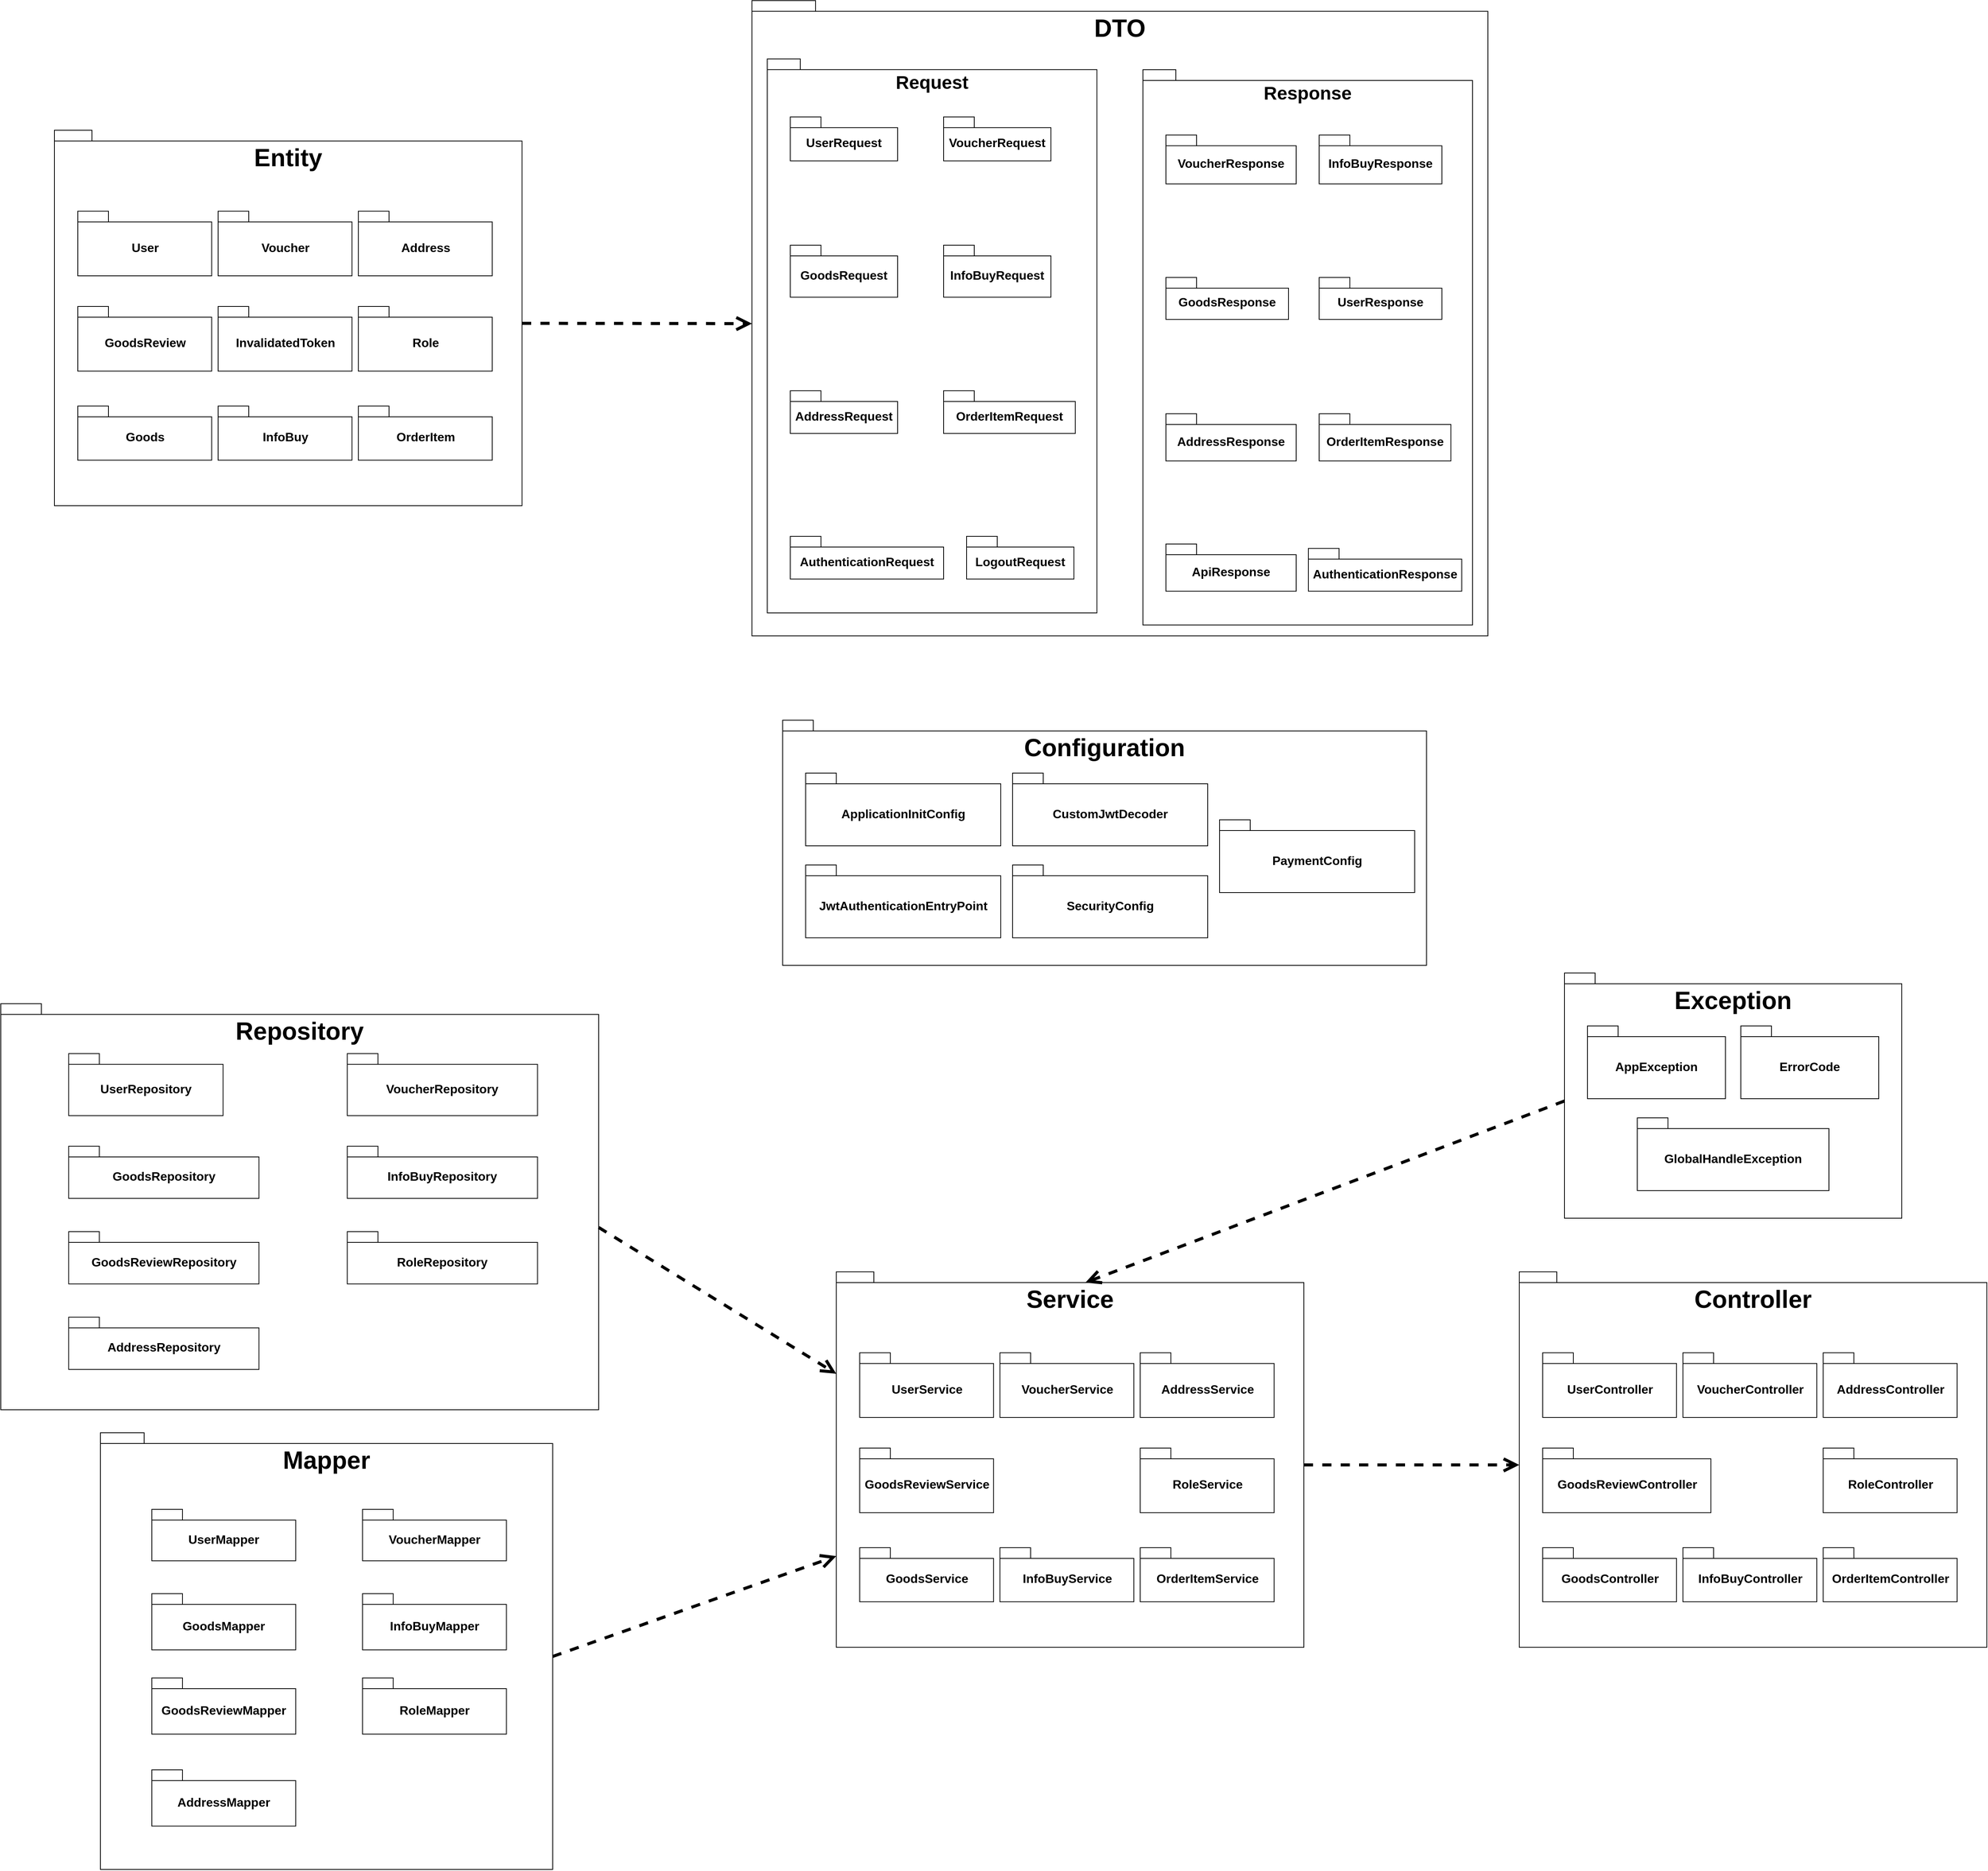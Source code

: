 <mxfile version="26.2.13">
  <diagram name="Trang-1" id="5ZuAhYpz-115ECPr_079">
    <mxGraphModel dx="2915" dy="2317" grid="1" gridSize="10" guides="1" tooltips="1" connect="1" arrows="1" fold="1" page="1" pageScale="1" pageWidth="827" pageHeight="1169" math="0" shadow="0">
      <root>
        <mxCell id="0" />
        <mxCell id="1" parent="0" />
        <mxCell id="9c7Lphumz_TT43BJqh4M-19" value="" style="group" parent="1" vertex="1" connectable="0">
          <mxGeometry x="-670" y="-40" width="610" height="490" as="geometry" />
        </mxCell>
        <mxCell id="9c7Lphumz_TT43BJqh4M-1" value="Entity" style="shape=folder;fontStyle=1;spacingTop=10;tabWidth=40;tabHeight=14;tabPosition=left;html=1;whiteSpace=wrap;verticalAlign=top;fontSize=32;" parent="9c7Lphumz_TT43BJqh4M-19" vertex="1">
          <mxGeometry width="610" height="490.0" as="geometry" />
        </mxCell>
        <mxCell id="9c7Lphumz_TT43BJqh4M-6" value="User" style="shape=folder;fontStyle=1;spacingTop=10;tabWidth=40;tabHeight=14;tabPosition=left;html=1;whiteSpace=wrap;fontSize=16;" parent="9c7Lphumz_TT43BJqh4M-19" vertex="1">
          <mxGeometry x="30.5" y="105.66" width="174.68" height="84.34" as="geometry" />
        </mxCell>
        <mxCell id="9c7Lphumz_TT43BJqh4M-7" value="Voucher" style="shape=folder;fontStyle=1;spacingTop=10;tabWidth=40;tabHeight=14;tabPosition=left;html=1;whiteSpace=wrap;fontSize=16;" parent="9c7Lphumz_TT43BJqh4M-19" vertex="1">
          <mxGeometry x="213.5" y="105.66" width="174.68" height="84.34" as="geometry" />
        </mxCell>
        <mxCell id="9c7Lphumz_TT43BJqh4M-8" value="InfoBuy" style="shape=folder;fontStyle=1;spacingTop=10;tabWidth=40;tabHeight=14;tabPosition=left;html=1;whiteSpace=wrap;fontSize=16;" parent="9c7Lphumz_TT43BJqh4M-19" vertex="1">
          <mxGeometry x="213.5" y="360" width="174.68" height="70.59" as="geometry" />
        </mxCell>
        <mxCell id="9c7Lphumz_TT43BJqh4M-9" value="Goods" style="shape=folder;fontStyle=1;spacingTop=10;tabWidth=40;tabHeight=14;tabPosition=left;html=1;whiteSpace=wrap;fontSize=16;" parent="9c7Lphumz_TT43BJqh4M-19" vertex="1">
          <mxGeometry x="30.5" y="360" width="174.68" height="70.59" as="geometry" />
        </mxCell>
        <mxCell id="6AY3xpXDXlioXL-E7vEY-1" value="Address" style="shape=folder;fontStyle=1;spacingTop=10;tabWidth=40;tabHeight=14;tabPosition=left;html=1;whiteSpace=wrap;fontSize=16;" parent="9c7Lphumz_TT43BJqh4M-19" vertex="1">
          <mxGeometry x="396.5" y="105.66" width="174.68" height="84.34" as="geometry" />
        </mxCell>
        <mxCell id="6AY3xpXDXlioXL-E7vEY-2" value="OrderItem" style="shape=folder;fontStyle=1;spacingTop=10;tabWidth=40;tabHeight=14;tabPosition=left;html=1;whiteSpace=wrap;fontSize=16;" parent="9c7Lphumz_TT43BJqh4M-19" vertex="1">
          <mxGeometry x="396.5" y="360" width="174.68" height="70.59" as="geometry" />
        </mxCell>
        <mxCell id="6AY3xpXDXlioXL-E7vEY-21" value="GoodsReview" style="shape=folder;fontStyle=1;spacingTop=10;tabWidth=40;tabHeight=14;tabPosition=left;html=1;whiteSpace=wrap;fontSize=16;" parent="9c7Lphumz_TT43BJqh4M-19" vertex="1">
          <mxGeometry x="30.5" y="230" width="174.68" height="84.34" as="geometry" />
        </mxCell>
        <mxCell id="6AY3xpXDXlioXL-E7vEY-31" value="Role" style="shape=folder;fontStyle=1;spacingTop=10;tabWidth=40;tabHeight=14;tabPosition=left;html=1;whiteSpace=wrap;fontSize=16;" parent="9c7Lphumz_TT43BJqh4M-19" vertex="1">
          <mxGeometry x="396.5" y="230" width="174.68" height="84.34" as="geometry" />
        </mxCell>
        <mxCell id="AuctZN3Iu7-GvN7yatH9-18" value="InvalidatedToken" style="shape=folder;fontStyle=1;spacingTop=10;tabWidth=40;tabHeight=14;tabPosition=left;html=1;whiteSpace=wrap;fontSize=16;" vertex="1" parent="9c7Lphumz_TT43BJqh4M-19">
          <mxGeometry x="213.5" y="230" width="174.68" height="84.34" as="geometry" />
        </mxCell>
        <mxCell id="9c7Lphumz_TT43BJqh4M-22" value="" style="group;fontSize=24;verticalAlign=top;" parent="1" vertex="1" connectable="0">
          <mxGeometry x="240" y="-190" width="960" height="810" as="geometry" />
        </mxCell>
        <mxCell id="9c7Lphumz_TT43BJqh4M-23" value="DTO" style="shape=folder;fontStyle=1;spacingTop=10;tabWidth=40;tabHeight=14;tabPosition=left;html=1;whiteSpace=wrap;verticalAlign=top;fontSize=32;" parent="9c7Lphumz_TT43BJqh4M-22" vertex="1">
          <mxGeometry y="-19.227" width="960" height="829.227" as="geometry" />
        </mxCell>
        <mxCell id="9c7Lphumz_TT43BJqh4M-44" value="&lt;font style=&quot;font-size: 24px;&quot;&gt;Request&lt;/font&gt;" style="shape=folder;fontStyle=1;spacingTop=10;tabWidth=40;tabHeight=14;tabPosition=left;html=1;whiteSpace=wrap;verticalAlign=top;" parent="9c7Lphumz_TT43BJqh4M-22" vertex="1">
          <mxGeometry x="20" y="56.84" width="430" height="723.16" as="geometry" />
        </mxCell>
        <mxCell id="9c7Lphumz_TT43BJqh4M-46" value="&lt;font style=&quot;font-size: 24px;&quot;&gt;Response&lt;/font&gt;" style="shape=folder;fontStyle=1;spacingTop=10;tabWidth=40;tabHeight=14;tabPosition=left;html=1;whiteSpace=wrap;verticalAlign=top;" parent="9c7Lphumz_TT43BJqh4M-22" vertex="1">
          <mxGeometry x="510" y="71.053" width="430" height="724.737" as="geometry" />
        </mxCell>
        <mxCell id="9c7Lphumz_TT43BJqh4M-24" value="UserRequest" style="shape=folder;fontStyle=1;spacingTop=10;tabWidth=40;tabHeight=14;tabPosition=left;html=1;whiteSpace=wrap;fontSize=16;" parent="9c7Lphumz_TT43BJqh4M-22" vertex="1">
          <mxGeometry x="50" y="132.66" width="140" height="57.34" as="geometry" />
        </mxCell>
        <mxCell id="9c7Lphumz_TT43BJqh4M-25" value="VoucherRequest" style="shape=folder;fontStyle=1;spacingTop=10;tabWidth=40;tabHeight=14;tabPosition=left;html=1;whiteSpace=wrap;fontSize=16;" parent="9c7Lphumz_TT43BJqh4M-22" vertex="1">
          <mxGeometry x="250" y="132.66" width="140" height="57.34" as="geometry" />
        </mxCell>
        <mxCell id="9c7Lphumz_TT43BJqh4M-26" value="InfoBuyRequest" style="shape=folder;fontStyle=1;spacingTop=10;tabWidth=40;tabHeight=14;tabPosition=left;html=1;whiteSpace=wrap;fontSize=16;" parent="9c7Lphumz_TT43BJqh4M-22" vertex="1">
          <mxGeometry x="250" y="300" width="140" height="67.9" as="geometry" />
        </mxCell>
        <mxCell id="9c7Lphumz_TT43BJqh4M-27" value="GoodsRequest" style="shape=folder;fontStyle=1;spacingTop=10;tabWidth=40;tabHeight=14;tabPosition=left;html=1;whiteSpace=wrap;fontSize=16;" parent="9c7Lphumz_TT43BJqh4M-22" vertex="1">
          <mxGeometry x="50" y="300" width="140" height="67.9" as="geometry" />
        </mxCell>
        <mxCell id="9c7Lphumz_TT43BJqh4M-28" value="UserResponse" style="shape=folder;fontStyle=1;spacingTop=10;tabWidth=40;tabHeight=14;tabPosition=left;html=1;whiteSpace=wrap;fontSize=16;" parent="9c7Lphumz_TT43BJqh4M-22" vertex="1">
          <mxGeometry x="740" y="342.1" width="160" height="54.73" as="geometry" />
        </mxCell>
        <mxCell id="9c7Lphumz_TT43BJqh4M-29" value="GoodsResponse" style="shape=folder;fontStyle=1;spacingTop=10;tabWidth=40;tabHeight=14;tabPosition=left;html=1;whiteSpace=wrap;fontSize=16;" parent="9c7Lphumz_TT43BJqh4M-22" vertex="1">
          <mxGeometry x="540" y="342.1" width="160" height="54.73" as="geometry" />
        </mxCell>
        <mxCell id="9c7Lphumz_TT43BJqh4M-30" value="InfoBuyResponse" style="shape=folder;fontStyle=1;spacingTop=10;tabWidth=40;tabHeight=14;tabPosition=left;html=1;whiteSpace=wrap;fontSize=16;" parent="9c7Lphumz_TT43BJqh4M-22" vertex="1">
          <mxGeometry x="740" y="156.31" width="160" height="63.69" as="geometry" />
        </mxCell>
        <mxCell id="9c7Lphumz_TT43BJqh4M-31" value="VoucherResponse" style="shape=folder;fontStyle=1;spacingTop=10;tabWidth=40;tabHeight=14;tabPosition=left;html=1;whiteSpace=wrap;fontSize=16;" parent="9c7Lphumz_TT43BJqh4M-22" vertex="1">
          <mxGeometry x="540" y="156.31" width="170" height="63.69" as="geometry" />
        </mxCell>
        <mxCell id="6AY3xpXDXlioXL-E7vEY-3" value="AddressRequest" style="shape=folder;fontStyle=1;spacingTop=10;tabWidth=40;tabHeight=14;tabPosition=left;html=1;whiteSpace=wrap;fontSize=16;" parent="9c7Lphumz_TT43BJqh4M-22" vertex="1">
          <mxGeometry x="50" y="490.0" width="140" height="55.8" as="geometry" />
        </mxCell>
        <mxCell id="6AY3xpXDXlioXL-E7vEY-4" value="OrderItemRequest" style="shape=folder;fontStyle=1;spacingTop=10;tabWidth=40;tabHeight=14;tabPosition=left;html=1;whiteSpace=wrap;fontSize=16;" parent="9c7Lphumz_TT43BJqh4M-22" vertex="1">
          <mxGeometry x="250" y="490" width="171.82" height="55.79" as="geometry" />
        </mxCell>
        <mxCell id="6AY3xpXDXlioXL-E7vEY-5" value="AddressResponse" style="shape=folder;fontStyle=1;spacingTop=10;tabWidth=40;tabHeight=14;tabPosition=left;html=1;whiteSpace=wrap;fontSize=16;" parent="9c7Lphumz_TT43BJqh4M-22" vertex="1">
          <mxGeometry x="540" y="520" width="170" height="61.58" as="geometry" />
        </mxCell>
        <mxCell id="6AY3xpXDXlioXL-E7vEY-6" value="OrderItemResponse" style="shape=folder;fontStyle=1;spacingTop=10;tabWidth=40;tabHeight=14;tabPosition=left;html=1;whiteSpace=wrap;fontSize=16;" parent="9c7Lphumz_TT43BJqh4M-22" vertex="1">
          <mxGeometry x="740" y="520" width="171.82" height="61.58" as="geometry" />
        </mxCell>
        <mxCell id="AuctZN3Iu7-GvN7yatH9-17" value="ApiResponse" style="shape=folder;fontStyle=1;spacingTop=10;tabWidth=40;tabHeight=14;tabPosition=left;html=1;whiteSpace=wrap;fontSize=16;" vertex="1" parent="9c7Lphumz_TT43BJqh4M-22">
          <mxGeometry x="540" y="690" width="170" height="61.58" as="geometry" />
        </mxCell>
        <mxCell id="AuctZN3Iu7-GvN7yatH9-19" value="AuthenticationRequest" style="shape=folder;fontStyle=1;spacingTop=10;tabWidth=40;tabHeight=14;tabPosition=left;html=1;whiteSpace=wrap;fontSize=16;" vertex="1" parent="9c7Lphumz_TT43BJqh4M-22">
          <mxGeometry x="50" y="680" width="200" height="55.8" as="geometry" />
        </mxCell>
        <mxCell id="AuctZN3Iu7-GvN7yatH9-20" value="AuthenticationResponse" style="shape=folder;fontStyle=1;spacingTop=10;tabWidth=40;tabHeight=14;tabPosition=left;html=1;whiteSpace=wrap;fontSize=16;" vertex="1" parent="9c7Lphumz_TT43BJqh4M-22">
          <mxGeometry x="725.91" y="695.78" width="200" height="55.8" as="geometry" />
        </mxCell>
        <mxCell id="AuctZN3Iu7-GvN7yatH9-21" value="LogoutRequest" style="shape=folder;fontStyle=1;spacingTop=10;tabWidth=40;tabHeight=14;tabPosition=left;html=1;whiteSpace=wrap;fontSize=16;" vertex="1" parent="9c7Lphumz_TT43BJqh4M-22">
          <mxGeometry x="280" y="680" width="140" height="55.8" as="geometry" />
        </mxCell>
        <mxCell id="9c7Lphumz_TT43BJqh4M-32" value="" style="group" parent="1" vertex="1" connectable="0">
          <mxGeometry x="280" y="730" width="840" height="320" as="geometry" />
        </mxCell>
        <mxCell id="9c7Lphumz_TT43BJqh4M-33" value="Configuration" style="shape=folder;fontStyle=1;spacingTop=10;tabWidth=40;tabHeight=14;tabPosition=left;html=1;whiteSpace=wrap;verticalAlign=top;fontSize=32;" parent="9c7Lphumz_TT43BJqh4M-32" vertex="1">
          <mxGeometry width="840" height="320" as="geometry" />
        </mxCell>
        <mxCell id="9c7Lphumz_TT43BJqh4M-34" value="ApplicationInitConfig" style="shape=folder;fontStyle=1;spacingTop=10;tabWidth=40;tabHeight=14;tabPosition=left;html=1;whiteSpace=wrap;fontSize=16;" parent="9c7Lphumz_TT43BJqh4M-32" vertex="1">
          <mxGeometry x="29.999" y="69" width="254.545" height="95" as="geometry" />
        </mxCell>
        <mxCell id="9c7Lphumz_TT43BJqh4M-35" value="CustomJwtDecoder" style="shape=folder;fontStyle=1;spacingTop=10;tabWidth=40;tabHeight=14;tabPosition=left;html=1;whiteSpace=wrap;fontSize=16;" parent="9c7Lphumz_TT43BJqh4M-32" vertex="1">
          <mxGeometry x="299.996" y="69" width="254.545" height="95" as="geometry" />
        </mxCell>
        <mxCell id="9c7Lphumz_TT43BJqh4M-36" value="SecurityConfig" style="shape=folder;fontStyle=1;spacingTop=10;tabWidth=40;tabHeight=14;tabPosition=left;html=1;whiteSpace=wrap;fontSize=16;" parent="9c7Lphumz_TT43BJqh4M-32" vertex="1">
          <mxGeometry x="299.996" y="189" width="254.545" height="95" as="geometry" />
        </mxCell>
        <mxCell id="9c7Lphumz_TT43BJqh4M-37" value="JwtAuthenticationEntryPoint" style="shape=folder;fontStyle=1;spacingTop=10;tabWidth=40;tabHeight=14;tabPosition=left;html=1;whiteSpace=wrap;fontSize=16;" parent="9c7Lphumz_TT43BJqh4M-32" vertex="1">
          <mxGeometry x="29.999" y="189" width="254.545" height="95" as="geometry" />
        </mxCell>
        <mxCell id="6AY3xpXDXlioXL-E7vEY-52" value="PaymentConfig" style="shape=folder;fontStyle=1;spacingTop=10;tabWidth=40;tabHeight=14;tabPosition=left;html=1;whiteSpace=wrap;fontSize=16;" parent="9c7Lphumz_TT43BJqh4M-32" vertex="1">
          <mxGeometry x="569.996" y="130" width="254.545" height="95" as="geometry" />
        </mxCell>
        <mxCell id="9c7Lphumz_TT43BJqh4M-38" value="" style="group" parent="1" vertex="1" connectable="0">
          <mxGeometry x="1300" y="1060" width="440" height="320" as="geometry" />
        </mxCell>
        <mxCell id="9c7Lphumz_TT43BJqh4M-39" value="Exception" style="shape=folder;fontStyle=1;spacingTop=10;tabWidth=40;tabHeight=14;tabPosition=left;html=1;whiteSpace=wrap;verticalAlign=top;fontSize=32;" parent="9c7Lphumz_TT43BJqh4M-38" vertex="1">
          <mxGeometry width="440" height="320" as="geometry" />
        </mxCell>
        <mxCell id="9c7Lphumz_TT43BJqh4M-40" value="AppException" style="shape=folder;fontStyle=1;spacingTop=10;tabWidth=40;tabHeight=14;tabPosition=left;html=1;whiteSpace=wrap;fontSize=16;" parent="9c7Lphumz_TT43BJqh4M-38" vertex="1">
          <mxGeometry x="30" y="69" width="180" height="95" as="geometry" />
        </mxCell>
        <mxCell id="9c7Lphumz_TT43BJqh4M-41" value="GlobalHandleException" style="shape=folder;fontStyle=1;spacingTop=10;tabWidth=40;tabHeight=14;tabPosition=left;html=1;whiteSpace=wrap;fontSize=16;" parent="9c7Lphumz_TT43BJqh4M-38" vertex="1">
          <mxGeometry x="95" y="189" width="250" height="95" as="geometry" />
        </mxCell>
        <mxCell id="9c7Lphumz_TT43BJqh4M-42" value="ErrorCode" style="shape=folder;fontStyle=1;spacingTop=10;tabWidth=40;tabHeight=14;tabPosition=left;html=1;whiteSpace=wrap;fontSize=16;" parent="9c7Lphumz_TT43BJqh4M-38" vertex="1">
          <mxGeometry x="230" y="69" width="180" height="95" as="geometry" />
        </mxCell>
        <mxCell id="9c7Lphumz_TT43BJqh4M-47" value="" style="group" parent="1" vertex="1" connectable="0">
          <mxGeometry x="-740" y="1100" width="780" height="530" as="geometry" />
        </mxCell>
        <mxCell id="9c7Lphumz_TT43BJqh4M-48" value="Repository" style="shape=folder;fontStyle=1;spacingTop=10;tabWidth=40;tabHeight=14;tabPosition=left;html=1;whiteSpace=wrap;verticalAlign=top;fontSize=32;" parent="9c7Lphumz_TT43BJqh4M-47" vertex="1">
          <mxGeometry width="780" height="530" as="geometry" />
        </mxCell>
        <mxCell id="9c7Lphumz_TT43BJqh4M-49" value="UserRepository" style="shape=folder;fontStyle=1;spacingTop=10;tabWidth=40;tabHeight=14;tabPosition=left;html=1;whiteSpace=wrap;fontSize=16;" parent="9c7Lphumz_TT43BJqh4M-47" vertex="1">
          <mxGeometry x="88.64" y="65.088" width="201.36" height="80.978" as="geometry" />
        </mxCell>
        <mxCell id="9c7Lphumz_TT43BJqh4M-50" value="VoucherRepository" style="shape=folder;fontStyle=1;spacingTop=10;tabWidth=40;tabHeight=14;tabPosition=left;html=1;whiteSpace=wrap;fontSize=16;" parent="9c7Lphumz_TT43BJqh4M-47" vertex="1">
          <mxGeometry x="452.05" y="65.088" width="248.18" height="80.978" as="geometry" />
        </mxCell>
        <mxCell id="9c7Lphumz_TT43BJqh4M-51" value="InfoBuyRepository" style="shape=folder;fontStyle=1;spacingTop=10;tabWidth=40;tabHeight=14;tabPosition=left;html=1;whiteSpace=wrap;fontSize=16;" parent="9c7Lphumz_TT43BJqh4M-47" vertex="1">
          <mxGeometry x="452.05" y="185.965" width="248.18" height="68.193" as="geometry" />
        </mxCell>
        <mxCell id="9c7Lphumz_TT43BJqh4M-52" value="GoodsRepository" style="shape=folder;fontStyle=1;spacingTop=10;tabWidth=40;tabHeight=14;tabPosition=left;html=1;whiteSpace=wrap;fontSize=16;" parent="9c7Lphumz_TT43BJqh4M-47" vertex="1">
          <mxGeometry x="88.64" y="185.965" width="248.18" height="68.193" as="geometry" />
        </mxCell>
        <mxCell id="6AY3xpXDXlioXL-E7vEY-53" value="GoodsReviewRepository" style="shape=folder;fontStyle=1;spacingTop=10;tabWidth=40;tabHeight=14;tabPosition=left;html=1;whiteSpace=wrap;fontSize=16;" parent="9c7Lphumz_TT43BJqh4M-47" vertex="1">
          <mxGeometry x="88.64" y="297.544" width="248.18" height="68.193" as="geometry" />
        </mxCell>
        <mxCell id="6AY3xpXDXlioXL-E7vEY-54" value="RoleRepository" style="shape=folder;fontStyle=1;spacingTop=10;tabWidth=40;tabHeight=14;tabPosition=left;html=1;whiteSpace=wrap;fontSize=16;" parent="9c7Lphumz_TT43BJqh4M-47" vertex="1">
          <mxGeometry x="452.05" y="297.544" width="248.18" height="68.193" as="geometry" />
        </mxCell>
        <mxCell id="6AY3xpXDXlioXL-E7vEY-55" value="AddressRepository" style="shape=folder;fontStyle=1;spacingTop=10;tabWidth=40;tabHeight=14;tabPosition=left;html=1;whiteSpace=wrap;fontSize=16;" parent="9c7Lphumz_TT43BJqh4M-47" vertex="1">
          <mxGeometry x="88.64" y="409.123" width="248.18" height="68.193" as="geometry" />
        </mxCell>
        <mxCell id="6AY3xpXDXlioXL-E7vEY-7" value="" style="group" parent="1" vertex="1" connectable="0">
          <mxGeometry x="-610" y="1660" width="590" height="570" as="geometry" />
        </mxCell>
        <mxCell id="6AY3xpXDXlioXL-E7vEY-8" value="Mapper" style="shape=folder;fontStyle=1;spacingTop=10;tabWidth=40;tabHeight=14;tabPosition=left;html=1;whiteSpace=wrap;verticalAlign=top;fontSize=32;" parent="6AY3xpXDXlioXL-E7vEY-7" vertex="1">
          <mxGeometry width="590" height="570" as="geometry" />
        </mxCell>
        <mxCell id="6AY3xpXDXlioXL-E7vEY-9" value="UserMapper" style="shape=folder;fontStyle=1;spacingTop=10;tabWidth=40;tabHeight=14;tabPosition=left;html=1;whiteSpace=wrap;fontSize=16;" parent="6AY3xpXDXlioXL-E7vEY-7" vertex="1">
          <mxGeometry x="67.05" y="100" width="187.73" height="67.09" as="geometry" />
        </mxCell>
        <mxCell id="6AY3xpXDXlioXL-E7vEY-10" value="VoucherMapper" style="shape=folder;fontStyle=1;spacingTop=10;tabWidth=40;tabHeight=14;tabPosition=left;html=1;whiteSpace=wrap;fontSize=16;" parent="6AY3xpXDXlioXL-E7vEY-7" vertex="1">
          <mxGeometry x="341.93" y="100" width="187.73" height="67.09" as="geometry" />
        </mxCell>
        <mxCell id="6AY3xpXDXlioXL-E7vEY-11" value="InfoBuyMapper" style="shape=folder;fontStyle=1;spacingTop=10;tabWidth=40;tabHeight=14;tabPosition=left;html=1;whiteSpace=wrap;fontSize=16;" parent="6AY3xpXDXlioXL-E7vEY-7" vertex="1">
          <mxGeometry x="341.93" y="210.0" width="187.73" height="73.34" as="geometry" />
        </mxCell>
        <mxCell id="6AY3xpXDXlioXL-E7vEY-12" value="GoodsMapper" style="shape=folder;fontStyle=1;spacingTop=10;tabWidth=40;tabHeight=14;tabPosition=left;html=1;whiteSpace=wrap;fontSize=16;" parent="6AY3xpXDXlioXL-E7vEY-7" vertex="1">
          <mxGeometry x="67.05" y="210.0" width="187.73" height="73.34" as="geometry" />
        </mxCell>
        <mxCell id="6AY3xpXDXlioXL-E7vEY-56" value="GoodsReviewMapper" style="shape=folder;fontStyle=1;spacingTop=10;tabWidth=40;tabHeight=14;tabPosition=left;html=1;whiteSpace=wrap;fontSize=16;" parent="6AY3xpXDXlioXL-E7vEY-7" vertex="1">
          <mxGeometry x="67.05" y="320" width="187.73" height="73.34" as="geometry" />
        </mxCell>
        <mxCell id="6AY3xpXDXlioXL-E7vEY-57" value="RoleMapper" style="shape=folder;fontStyle=1;spacingTop=10;tabWidth=40;tabHeight=14;tabPosition=left;html=1;whiteSpace=wrap;fontSize=16;" parent="6AY3xpXDXlioXL-E7vEY-7" vertex="1">
          <mxGeometry x="341.93" y="320" width="187.73" height="73.34" as="geometry" />
        </mxCell>
        <mxCell id="6AY3xpXDXlioXL-E7vEY-58" value="AddressMapper" style="shape=folder;fontStyle=1;spacingTop=10;tabWidth=40;tabHeight=14;tabPosition=left;html=1;whiteSpace=wrap;fontSize=16;" parent="6AY3xpXDXlioXL-E7vEY-7" vertex="1">
          <mxGeometry x="67.05" y="440" width="187.73" height="73.34" as="geometry" />
        </mxCell>
        <mxCell id="6AY3xpXDXlioXL-E7vEY-32" value="" style="group" parent="1" vertex="1" connectable="0">
          <mxGeometry x="1241" y="1450" width="610" height="490" as="geometry" />
        </mxCell>
        <mxCell id="6AY3xpXDXlioXL-E7vEY-33" value="Controller" style="shape=folder;fontStyle=1;spacingTop=10;tabWidth=40;tabHeight=14;tabPosition=left;html=1;whiteSpace=wrap;verticalAlign=top;fontSize=32;" parent="6AY3xpXDXlioXL-E7vEY-32" vertex="1">
          <mxGeometry width="610" height="490.0" as="geometry" />
        </mxCell>
        <mxCell id="6AY3xpXDXlioXL-E7vEY-34" value="UserController" style="shape=folder;fontStyle=1;spacingTop=10;tabWidth=40;tabHeight=14;tabPosition=left;html=1;whiteSpace=wrap;fontSize=16;" parent="6AY3xpXDXlioXL-E7vEY-32" vertex="1">
          <mxGeometry x="30.5" y="105.66" width="174.68" height="84.34" as="geometry" />
        </mxCell>
        <mxCell id="6AY3xpXDXlioXL-E7vEY-35" value="VoucherController" style="shape=folder;fontStyle=1;spacingTop=10;tabWidth=40;tabHeight=14;tabPosition=left;html=1;whiteSpace=wrap;fontSize=16;" parent="6AY3xpXDXlioXL-E7vEY-32" vertex="1">
          <mxGeometry x="213.5" y="105.66" width="174.68" height="84.34" as="geometry" />
        </mxCell>
        <mxCell id="6AY3xpXDXlioXL-E7vEY-36" value="InfoBuyController" style="shape=folder;fontStyle=1;spacingTop=10;tabWidth=40;tabHeight=14;tabPosition=left;html=1;whiteSpace=wrap;fontSize=16;" parent="6AY3xpXDXlioXL-E7vEY-32" vertex="1">
          <mxGeometry x="213.5" y="360" width="174.68" height="70.59" as="geometry" />
        </mxCell>
        <mxCell id="6AY3xpXDXlioXL-E7vEY-37" value="GoodsController" style="shape=folder;fontStyle=1;spacingTop=10;tabWidth=40;tabHeight=14;tabPosition=left;html=1;whiteSpace=wrap;fontSize=16;" parent="6AY3xpXDXlioXL-E7vEY-32" vertex="1">
          <mxGeometry x="30.5" y="360" width="174.68" height="70.59" as="geometry" />
        </mxCell>
        <mxCell id="6AY3xpXDXlioXL-E7vEY-38" value="AddressController" style="shape=folder;fontStyle=1;spacingTop=10;tabWidth=40;tabHeight=14;tabPosition=left;html=1;whiteSpace=wrap;fontSize=16;" parent="6AY3xpXDXlioXL-E7vEY-32" vertex="1">
          <mxGeometry x="396.5" y="105.66" width="174.68" height="84.34" as="geometry" />
        </mxCell>
        <mxCell id="6AY3xpXDXlioXL-E7vEY-39" value="OrderItemController" style="shape=folder;fontStyle=1;spacingTop=10;tabWidth=40;tabHeight=14;tabPosition=left;html=1;whiteSpace=wrap;fontSize=16;" parent="6AY3xpXDXlioXL-E7vEY-32" vertex="1">
          <mxGeometry x="396.5" y="360" width="174.68" height="70.59" as="geometry" />
        </mxCell>
        <mxCell id="6AY3xpXDXlioXL-E7vEY-40" value="GoodsReviewController" style="shape=folder;fontStyle=1;spacingTop=10;tabWidth=40;tabHeight=14;tabPosition=left;html=1;whiteSpace=wrap;fontSize=16;" parent="6AY3xpXDXlioXL-E7vEY-32" vertex="1">
          <mxGeometry x="30.5" y="230" width="219.5" height="84.34" as="geometry" />
        </mxCell>
        <mxCell id="6AY3xpXDXlioXL-E7vEY-41" value="RoleController" style="shape=folder;fontStyle=1;spacingTop=10;tabWidth=40;tabHeight=14;tabPosition=left;html=1;whiteSpace=wrap;fontSize=16;" parent="6AY3xpXDXlioXL-E7vEY-32" vertex="1">
          <mxGeometry x="396.5" y="230" width="174.68" height="84.34" as="geometry" />
        </mxCell>
        <mxCell id="6AY3xpXDXlioXL-E7vEY-42" value="" style="group" parent="1" vertex="1" connectable="0">
          <mxGeometry x="350" y="1450" width="610" height="490" as="geometry" />
        </mxCell>
        <mxCell id="6AY3xpXDXlioXL-E7vEY-43" value="Service" style="shape=folder;fontStyle=1;spacingTop=10;tabWidth=40;tabHeight=14;tabPosition=left;html=1;whiteSpace=wrap;verticalAlign=top;fontSize=32;" parent="6AY3xpXDXlioXL-E7vEY-42" vertex="1">
          <mxGeometry width="610" height="490.0" as="geometry" />
        </mxCell>
        <mxCell id="6AY3xpXDXlioXL-E7vEY-44" value="UserService" style="shape=folder;fontStyle=1;spacingTop=10;tabWidth=40;tabHeight=14;tabPosition=left;html=1;whiteSpace=wrap;fontSize=16;" parent="6AY3xpXDXlioXL-E7vEY-42" vertex="1">
          <mxGeometry x="30.5" y="105.66" width="174.68" height="84.34" as="geometry" />
        </mxCell>
        <mxCell id="6AY3xpXDXlioXL-E7vEY-45" value="VoucherService" style="shape=folder;fontStyle=1;spacingTop=10;tabWidth=40;tabHeight=14;tabPosition=left;html=1;whiteSpace=wrap;fontSize=16;" parent="6AY3xpXDXlioXL-E7vEY-42" vertex="1">
          <mxGeometry x="213.5" y="105.66" width="174.68" height="84.34" as="geometry" />
        </mxCell>
        <mxCell id="6AY3xpXDXlioXL-E7vEY-46" value="InfoBuyService" style="shape=folder;fontStyle=1;spacingTop=10;tabWidth=40;tabHeight=14;tabPosition=left;html=1;whiteSpace=wrap;fontSize=16;" parent="6AY3xpXDXlioXL-E7vEY-42" vertex="1">
          <mxGeometry x="213.5" y="360" width="174.68" height="70.59" as="geometry" />
        </mxCell>
        <mxCell id="6AY3xpXDXlioXL-E7vEY-47" value="GoodsService" style="shape=folder;fontStyle=1;spacingTop=10;tabWidth=40;tabHeight=14;tabPosition=left;html=1;whiteSpace=wrap;fontSize=16;" parent="6AY3xpXDXlioXL-E7vEY-42" vertex="1">
          <mxGeometry x="30.5" y="360" width="174.68" height="70.59" as="geometry" />
        </mxCell>
        <mxCell id="6AY3xpXDXlioXL-E7vEY-48" value="AddressService" style="shape=folder;fontStyle=1;spacingTop=10;tabWidth=40;tabHeight=14;tabPosition=left;html=1;whiteSpace=wrap;fontSize=16;" parent="6AY3xpXDXlioXL-E7vEY-42" vertex="1">
          <mxGeometry x="396.5" y="105.66" width="174.68" height="84.34" as="geometry" />
        </mxCell>
        <mxCell id="6AY3xpXDXlioXL-E7vEY-49" value="OrderItemService" style="shape=folder;fontStyle=1;spacingTop=10;tabWidth=40;tabHeight=14;tabPosition=left;html=1;whiteSpace=wrap;fontSize=16;" parent="6AY3xpXDXlioXL-E7vEY-42" vertex="1">
          <mxGeometry x="396.5" y="360" width="174.68" height="70.59" as="geometry" />
        </mxCell>
        <mxCell id="6AY3xpXDXlioXL-E7vEY-50" value="GoodsReviewService" style="shape=folder;fontStyle=1;spacingTop=10;tabWidth=40;tabHeight=14;tabPosition=left;html=1;whiteSpace=wrap;fontSize=16;" parent="6AY3xpXDXlioXL-E7vEY-42" vertex="1">
          <mxGeometry x="30.5" y="230" width="174.68" height="84.34" as="geometry" />
        </mxCell>
        <mxCell id="6AY3xpXDXlioXL-E7vEY-51" value="RoleService" style="shape=folder;fontStyle=1;spacingTop=10;tabWidth=40;tabHeight=14;tabPosition=left;html=1;whiteSpace=wrap;fontSize=16;" parent="6AY3xpXDXlioXL-E7vEY-42" vertex="1">
          <mxGeometry x="396.5" y="230" width="174.68" height="84.34" as="geometry" />
        </mxCell>
        <mxCell id="AuctZN3Iu7-GvN7yatH9-24" value="" style="endArrow=open;endSize=12;dashed=1;html=1;rounded=0;exitX=0;exitY=0;exitDx=780;exitDy=292;exitPerimeter=0;entryX=0;entryY=0;entryDx=0;entryDy=133;entryPerimeter=0;fontSize=30;strokeWidth=4;" edge="1" parent="1" source="9c7Lphumz_TT43BJqh4M-48" target="6AY3xpXDXlioXL-E7vEY-43">
          <mxGeometry width="160" relative="1" as="geometry">
            <mxPoint x="130" y="1580" as="sourcePoint" />
            <mxPoint x="290" y="1580" as="targetPoint" />
          </mxGeometry>
        </mxCell>
        <mxCell id="AuctZN3Iu7-GvN7yatH9-27" value="" style="endArrow=open;endSize=12;dashed=1;html=1;rounded=0;exitX=0;exitY=0;exitDx=590;exitDy=292;exitPerimeter=0;entryX=0;entryY=0;entryDx=0;entryDy=371.0;entryPerimeter=0;fontSize=30;strokeWidth=4;" edge="1" parent="1" source="6AY3xpXDXlioXL-E7vEY-8" target="6AY3xpXDXlioXL-E7vEY-43">
          <mxGeometry width="160" relative="1" as="geometry">
            <mxPoint x="-10" y="1382" as="sourcePoint" />
            <mxPoint x="250" y="1431" as="targetPoint" />
          </mxGeometry>
        </mxCell>
        <mxCell id="AuctZN3Iu7-GvN7yatH9-28" value="" style="endArrow=open;endSize=12;dashed=1;html=1;rounded=0;exitX=0;exitY=0;exitDx=610;exitDy=252.0;exitPerimeter=0;entryX=0;entryY=0;entryDx=0;entryDy=252.0;entryPerimeter=0;fontSize=30;strokeWidth=4;endFill=0;" edge="1" parent="1" source="6AY3xpXDXlioXL-E7vEY-43" target="6AY3xpXDXlioXL-E7vEY-33">
          <mxGeometry width="160" relative="1" as="geometry">
            <mxPoint x="50" y="1402" as="sourcePoint" />
            <mxPoint x="360" y="1593" as="targetPoint" />
          </mxGeometry>
        </mxCell>
        <mxCell id="AuctZN3Iu7-GvN7yatH9-29" value="" style="endArrow=open;endSize=12;dashed=1;html=1;rounded=0;exitX=0;exitY=0;exitDx=610;exitDy=252.0;exitPerimeter=0;entryX=0;entryY=0;entryDx=0;entryDy=421.613;entryPerimeter=0;fontSize=30;strokeWidth=4;" edge="1" parent="1" source="9c7Lphumz_TT43BJqh4M-1" target="9c7Lphumz_TT43BJqh4M-23">
          <mxGeometry width="160" relative="1" as="geometry">
            <mxPoint x="274" y="30" as="sourcePoint" />
            <mxPoint x="554" y="1491" as="targetPoint" />
          </mxGeometry>
        </mxCell>
        <mxCell id="AuctZN3Iu7-GvN7yatH9-30" value="" style="endArrow=open;endSize=12;dashed=1;html=1;rounded=0;exitX=0;exitY=0;exitDx=0;exitDy=167;exitPerimeter=0;entryX=0;entryY=0;entryDx=325;entryDy=14;entryPerimeter=0;fontSize=30;strokeWidth=4;endFill=0;" edge="1" parent="1" source="9c7Lphumz_TT43BJqh4M-39" target="6AY3xpXDXlioXL-E7vEY-43">
          <mxGeometry width="160" relative="1" as="geometry">
            <mxPoint x="970" y="1712" as="sourcePoint" />
            <mxPoint x="1251" y="1712" as="targetPoint" />
          </mxGeometry>
        </mxCell>
      </root>
    </mxGraphModel>
  </diagram>
</mxfile>
